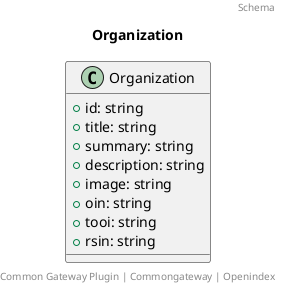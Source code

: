 @startuml
title: Organization
footer: Common Gateway Plugin | Commongateway | Openindex 
header: Schema

class Organization {
  + id: string
  + title: string
  + summary: string
  + description: string
  + image: string
  + oin: string
  + tooi: string
  + rsin: string
}
@enduml

